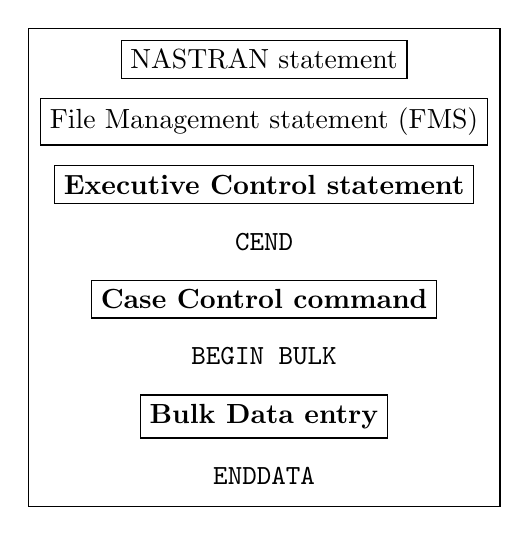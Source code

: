 \begin{tikzpicture}[framed]
    
    \node[draw] (ini) at (0,0) {NASTRAN statement};
    \node[draw, below=0.25cm of ini] (fms) {File Management statement (FMS)};
    \node[draw, below=0.25cm of fms] (ecs) {\textbf{Executive Control statement}};
    \node[below=0.25cm of ecs] (cend) {\texttt{CEND}};
    \node[draw, below= 0.25cm of cend] (ccc) {\textbf{Case Control command}};
    \node[below=0.25cm of ccc] (bulk) {\texttt{BEGIN BULK}};
    \node[draw, below=0.25cm of bulk] (bde) {\textbf{Bulk Data entry}};
    \node[below=0.25cm of bde] (end) {\texttt{ENDDATA}};
\end{tikzpicture}